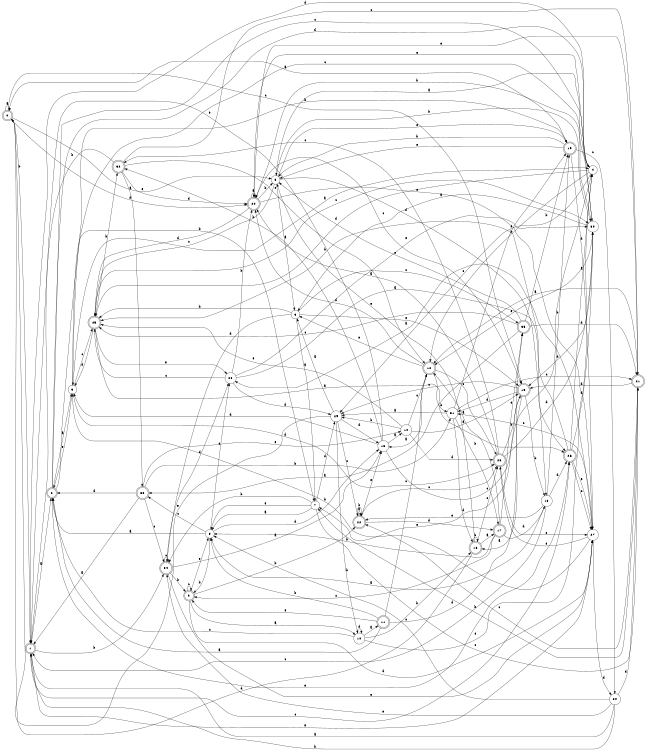 digraph n29_6 {
__start0 [label="" shape="none"];

rankdir=LR;
size="8,5";

s0 [style="rounded,filled", color="black", fillcolor="white" shape="doublecircle", label="0"];
s1 [style="rounded,filled", color="black", fillcolor="white" shape="doublecircle", label="1"];
s2 [style="rounded,filled", color="black", fillcolor="white" shape="doublecircle", label="2"];
s3 [style="filled", color="black", fillcolor="white" shape="circle", label="3"];
s4 [style="filled", color="black", fillcolor="white" shape="circle", label="4"];
s5 [style="filled", color="black", fillcolor="white" shape="circle", label="5"];
s6 [style="filled", color="black", fillcolor="white" shape="circle", label="6"];
s7 [style="filled", color="black", fillcolor="white" shape="circle", label="7"];
s8 [style="filled", color="black", fillcolor="white" shape="circle", label="8"];
s9 [style="rounded,filled", color="black", fillcolor="white" shape="doublecircle", label="9"];
s10 [style="filled", color="black", fillcolor="white" shape="circle", label="10"];
s11 [style="rounded,filled", color="black", fillcolor="white" shape="doublecircle", label="11"];
s12 [style="rounded,filled", color="black", fillcolor="white" shape="doublecircle", label="12"];
s13 [style="filled", color="black", fillcolor="white" shape="circle", label="13"];
s14 [style="filled", color="black", fillcolor="white" shape="circle", label="14"];
s15 [style="rounded,filled", color="black", fillcolor="white" shape="doublecircle", label="15"];
s16 [style="rounded,filled", color="black", fillcolor="white" shape="doublecircle", label="16"];
s17 [style="rounded,filled", color="black", fillcolor="white" shape="doublecircle", label="17"];
s18 [style="filled", color="black", fillcolor="white" shape="circle", label="18"];
s19 [style="rounded,filled", color="black", fillcolor="white" shape="doublecircle", label="19"];
s20 [style="filled", color="black", fillcolor="white" shape="circle", label="20"];
s21 [style="rounded,filled", color="black", fillcolor="white" shape="doublecircle", label="21"];
s22 [style="rounded,filled", color="black", fillcolor="white" shape="doublecircle", label="22"];
s23 [style="rounded,filled", color="black", fillcolor="white" shape="doublecircle", label="23"];
s24 [style="rounded,filled", color="black", fillcolor="white" shape="doublecircle", label="24"];
s25 [style="rounded,filled", color="black", fillcolor="white" shape="doublecircle", label="25"];
s26 [style="rounded,filled", color="black", fillcolor="white" shape="doublecircle", label="26"];
s27 [style="filled", color="black", fillcolor="white" shape="circle", label="27"];
s28 [style="filled", color="black", fillcolor="white" shape="circle", label="28"];
s29 [style="filled", color="black", fillcolor="white" shape="circle", label="29"];
s30 [style="filled", color="black", fillcolor="white" shape="circle", label="30"];
s31 [style="filled", color="black", fillcolor="white" shape="circle", label="31"];
s32 [style="rounded,filled", color="black", fillcolor="white" shape="doublecircle", label="32"];
s33 [style="rounded,filled", color="black", fillcolor="white" shape="doublecircle", label="33"];
s34 [style="rounded,filled", color="black", fillcolor="white" shape="doublecircle", label="34"];
s35 [style="rounded,filled", color="black", fillcolor="white" shape="doublecircle", label="35"];
s0 -> s0 [label="a"];
s0 -> s1 [label="b"];
s0 -> s15 [label="c"];
s0 -> s24 [label="d"];
s0 -> s5 [label="e"];
s1 -> s2 [label="a"];
s1 -> s34 [label="b"];
s1 -> s26 [label="c"];
s1 -> s4 [label="d"];
s1 -> s27 [label="e"];
s2 -> s3 [label="a"];
s2 -> s19 [label="b"];
s2 -> s30 [label="c"];
s2 -> s4 [label="d"];
s2 -> s26 [label="e"];
s3 -> s4 [label="a"];
s3 -> s7 [label="b"];
s3 -> s25 [label="c"];
s3 -> s23 [label="d"];
s3 -> s2 [label="e"];
s4 -> s5 [label="a"];
s4 -> s12 [label="b"];
s4 -> s29 [label="c"];
s4 -> s25 [label="d"];
s4 -> s24 [label="e"];
s5 -> s6 [label="a"];
s5 -> s30 [label="b"];
s5 -> s25 [label="c"];
s5 -> s18 [label="d"];
s5 -> s19 [label="e"];
s6 -> s7 [label="a"];
s6 -> s25 [label="b"];
s6 -> s35 [label="c"];
s6 -> s34 [label="d"];
s6 -> s15 [label="e"];
s7 -> s8 [label="a"];
s7 -> s34 [label="b"];
s7 -> s21 [label="c"];
s7 -> s29 [label="d"];
s7 -> s8 [label="e"];
s8 -> s2 [label="a"];
s8 -> s9 [label="b"];
s8 -> s33 [label="c"];
s8 -> s13 [label="d"];
s8 -> s28 [label="e"];
s9 -> s10 [label="a"];
s9 -> s22 [label="b"];
s9 -> s9 [label="c"];
s9 -> s27 [label="d"];
s9 -> s8 [label="e"];
s10 -> s11 [label="a"];
s10 -> s16 [label="b"];
s10 -> s2 [label="c"];
s10 -> s10 [label="d"];
s10 -> s4 [label="e"];
s11 -> s2 [label="a"];
s11 -> s8 [label="b"];
s11 -> s12 [label="c"];
s11 -> s35 [label="d"];
s11 -> s9 [label="e"];
s12 -> s13 [label="a"];
s12 -> s31 [label="b"];
s12 -> s23 [label="c"];
s12 -> s24 [label="d"];
s12 -> s6 [label="e"];
s13 -> s14 [label="a"];
s13 -> s32 [label="b"];
s13 -> s4 [label="c"];
s13 -> s3 [label="d"];
s13 -> s1 [label="e"];
s14 -> s15 [label="a"];
s14 -> s29 [label="b"];
s14 -> s12 [label="c"];
s14 -> s23 [label="d"];
s14 -> s25 [label="e"];
s15 -> s16 [label="a"];
s15 -> s18 [label="b"];
s15 -> s29 [label="c"];
s15 -> s31 [label="d"];
s15 -> s7 [label="e"];
s16 -> s17 [label="a"];
s16 -> s16 [label="b"];
s16 -> s23 [label="c"];
s16 -> s0 [label="d"];
s16 -> s5 [label="e"];
s17 -> s12 [label="a"];
s17 -> s8 [label="b"];
s17 -> s9 [label="c"];
s17 -> s18 [label="d"];
s17 -> s35 [label="e"];
s18 -> s8 [label="a"];
s18 -> s19 [label="b"];
s18 -> s1 [label="c"];
s18 -> s26 [label="d"];
s18 -> s22 [label="e"];
s19 -> s0 [label="a"];
s19 -> s5 [label="b"];
s19 -> s20 [label="c"];
s19 -> s27 [label="d"];
s19 -> s5 [label="e"];
s20 -> s1 [label="a"];
s20 -> s1 [label="b"];
s20 -> s8 [label="c"];
s20 -> s21 [label="d"];
s20 -> s34 [label="e"];
s21 -> s12 [label="a"];
s21 -> s7 [label="b"];
s21 -> s22 [label="c"];
s21 -> s15 [label="d"];
s21 -> s24 [label="e"];
s22 -> s22 [label="a"];
s22 -> s22 [label="b"];
s22 -> s23 [label="c"];
s22 -> s17 [label="d"];
s22 -> s13 [label="e"];
s23 -> s24 [label="a"];
s23 -> s15 [label="b"];
s23 -> s32 [label="c"];
s23 -> s30 [label="d"];
s23 -> s27 [label="e"];
s24 -> s24 [label="a"];
s24 -> s5 [label="b"];
s24 -> s15 [label="c"];
s24 -> s25 [label="d"];
s24 -> s27 [label="e"];
s25 -> s26 [label="a"];
s25 -> s32 [label="b"];
s25 -> s30 [label="c"];
s25 -> s3 [label="d"];
s25 -> s28 [label="e"];
s26 -> s4 [label="a"];
s26 -> s25 [label="b"];
s26 -> s27 [label="c"];
s26 -> s30 [label="d"];
s26 -> s27 [label="e"];
s27 -> s28 [label="a"];
s27 -> s3 [label="b"];
s27 -> s31 [label="c"];
s27 -> s20 [label="d"];
s27 -> s23 [label="e"];
s28 -> s26 [label="a"];
s28 -> s24 [label="b"];
s28 -> s25 [label="c"];
s28 -> s29 [label="d"];
s28 -> s30 [label="e"];
s29 -> s6 [label="a"];
s29 -> s10 [label="b"];
s29 -> s22 [label="c"];
s29 -> s13 [label="d"];
s29 -> s0 [label="e"];
s30 -> s6 [label="a"];
s30 -> s24 [label="b"];
s30 -> s3 [label="c"];
s30 -> s15 [label="d"];
s30 -> s12 [label="e"];
s31 -> s29 [label="a"];
s31 -> s17 [label="b"];
s31 -> s21 [label="c"];
s31 -> s16 [label="d"];
s31 -> s19 [label="e"];
s32 -> s33 [label="a"];
s32 -> s1 [label="b"];
s32 -> s21 [label="c"];
s32 -> s24 [label="d"];
s32 -> s12 [label="e"];
s33 -> s1 [label="a"];
s33 -> s31 [label="b"];
s33 -> s34 [label="c"];
s33 -> s2 [label="d"];
s33 -> s14 [label="e"];
s34 -> s13 [label="a"];
s34 -> s9 [label="b"];
s34 -> s34 [label="c"];
s34 -> s28 [label="d"];
s34 -> s27 [label="e"];
s35 -> s33 [label="a"];
s35 -> s19 [label="b"];
s35 -> s25 [label="c"];
s35 -> s21 [label="d"];
s35 -> s5 [label="e"];

}